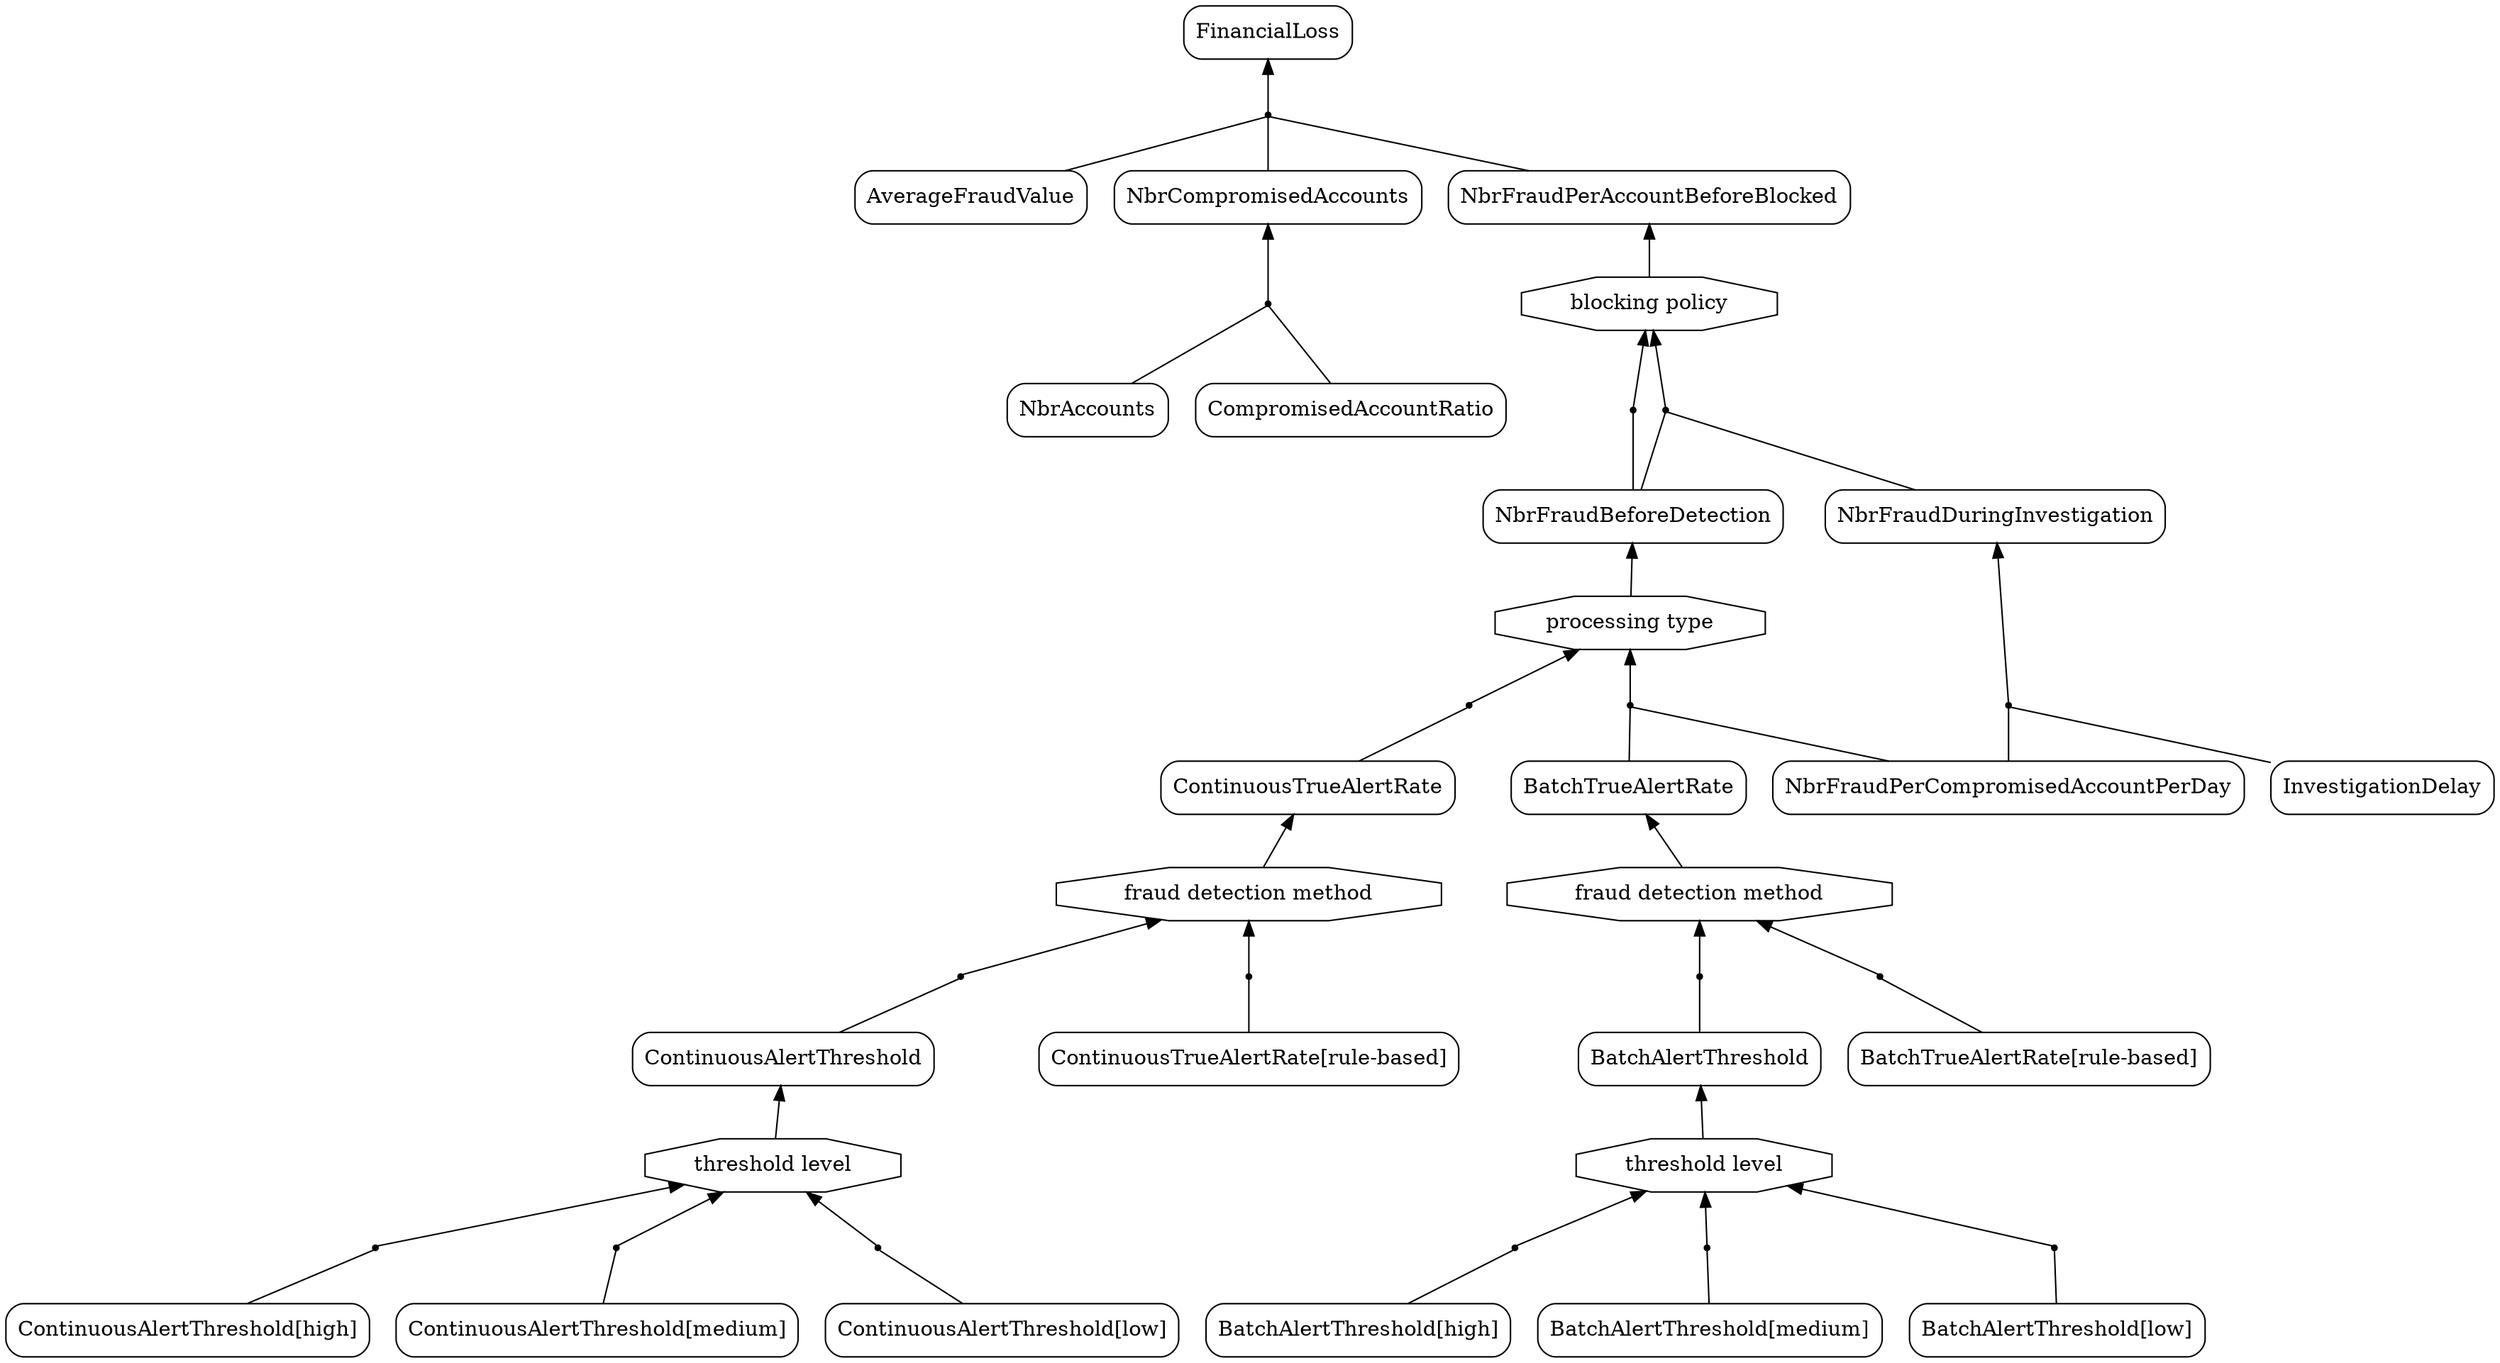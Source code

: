 digraph G { 
rankdir = BT 
"AverageFraudValue"[shape = box, style = rounded] 
"NbrAccounts"[shape = box, style = rounded] 
"CompromisedAccountRatio"[shape = box, style = rounded] 
"NbrCompromisedAccounts"[shape = box, style = rounded] 
AndRef0[shape = point] 
AndRef0->"NbrCompromisedAccounts"
"NbrAccounts"->AndRef0 [dir = none] 
"CompromisedAccountRatio"->AndRef0 [dir = none] 
AndRef1[shape = point] 
2[label="threshold level", shape = polygon, sides =8]2->"ContinuousAlertThreshold"
"ContinuousAlertThreshold[high]"[shape = box, style = rounded] 
AndRef1->2
"ContinuousAlertThreshold[high]"->AndRef1 [dir = none] 
AndRef2[shape = point] 
2[label="threshold level", shape = polygon, sides =8]"ContinuousAlertThreshold[medium]"[shape = box, style = rounded] 
AndRef2->2
"ContinuousAlertThreshold[medium]"->AndRef2 [dir = none] 
AndRef3[shape = point] 
2[label="threshold level", shape = polygon, sides =8]"ContinuousAlertThreshold[low]"[shape = box, style = rounded] 
AndRef3->2
"ContinuousAlertThreshold[low]"->AndRef3 [dir = none] 
"ContinuousAlertThreshold"[shape = box, style = rounded] 
AndRef4[shape = point] 
5[label="fraud detection method", shape = polygon, sides =8]5->"ContinuousTrueAlertRate"
"ContinuousAlertThreshold"[shape = box, style = rounded] 
AndRef4->5
"ContinuousAlertThreshold"->AndRef4 [dir = none] 
AndRef5[shape = point] 
5[label="fraud detection method", shape = polygon, sides =8]"ContinuousTrueAlertRate[rule-based]"[shape = box, style = rounded] 
AndRef5->5
"ContinuousTrueAlertRate[rule-based]"->AndRef5 [dir = none] 
"ContinuousTrueAlertRate"[shape = box, style = rounded] 
AndRef6[shape = point] 
7[label="processing type", shape = polygon, sides =8]7->"NbrFraudBeforeDetection"
"ContinuousTrueAlertRate"[shape = box, style = rounded] 
AndRef6->7
"ContinuousTrueAlertRate"->AndRef6 [dir = none] 
"NbrFraudPerCompromisedAccountPerDay"[shape = box, style = rounded] 
AndRef7[shape = point] 
8[label="threshold level", shape = polygon, sides =8]8->"BatchAlertThreshold"
"BatchAlertThreshold[high]"[shape = box, style = rounded] 
AndRef7->8
"BatchAlertThreshold[high]"->AndRef7 [dir = none] 
AndRef8[shape = point] 
8[label="threshold level", shape = polygon, sides =8]"BatchAlertThreshold[medium]"[shape = box, style = rounded] 
AndRef8->8
"BatchAlertThreshold[medium]"->AndRef8 [dir = none] 
AndRef9[shape = point] 
8[label="threshold level", shape = polygon, sides =8]"BatchAlertThreshold[low]"[shape = box, style = rounded] 
AndRef9->8
"BatchAlertThreshold[low]"->AndRef9 [dir = none] 
"BatchAlertThreshold"[shape = box, style = rounded] 
AndRef10[shape = point] 
11[label="fraud detection method", shape = polygon, sides =8]11->"BatchTrueAlertRate"
"BatchAlertThreshold"[shape = box, style = rounded] 
AndRef10->11
"BatchAlertThreshold"->AndRef10 [dir = none] 
AndRef11[shape = point] 
11[label="fraud detection method", shape = polygon, sides =8]"BatchTrueAlertRate[rule-based]"[shape = box, style = rounded] 
AndRef11->11
"BatchTrueAlertRate[rule-based]"->AndRef11 [dir = none] 
"BatchTrueAlertRate"[shape = box, style = rounded] 
AndRef12[shape = point] 
7[label="processing type", shape = polygon, sides =8]"NbrFraudPerCompromisedAccountPerDay"[shape = box, style = rounded] 
"BatchTrueAlertRate"[shape = box, style = rounded] 
AndRef12->7
"NbrFraudPerCompromisedAccountPerDay"->AndRef12 [dir = none] 
"BatchTrueAlertRate"->AndRef12 [dir = none] 
"NbrFraudBeforeDetection"[shape = box, style = rounded] 
AndRef13[shape = point] 
14[label="blocking policy", shape = polygon, sides =8]14->"NbrFraudPerAccountBeforeBlocked"
"NbrFraudBeforeDetection"[shape = box, style = rounded] 
AndRef13->14
"NbrFraudBeforeDetection"->AndRef13 [dir = none] 
"NbrFraudBeforeDetection"[shape = box, style = rounded] 
"NbrFraudPerCompromisedAccountPerDay"[shape = box, style = rounded] 
"InvestigationDelay"[shape = box, style = rounded] 
"NbrFraudDuringInvestigation"[shape = box, style = rounded] 
AndRef14[shape = point] 
AndRef14->"NbrFraudDuringInvestigation"
"NbrFraudPerCompromisedAccountPerDay"->AndRef14 [dir = none] 
"InvestigationDelay"->AndRef14 [dir = none] 
AndRef15[shape = point] 
14[label="blocking policy", shape = polygon, sides =8]"NbrFraudBeforeDetection"[shape = box, style = rounded] 
"NbrFraudDuringInvestigation"[shape = box, style = rounded] 
AndRef15->14
"NbrFraudBeforeDetection"->AndRef15 [dir = none] 
"NbrFraudDuringInvestigation"->AndRef15 [dir = none] 
"NbrFraudPerAccountBeforeBlocked"[shape = box, style = rounded] 
"FinancialLoss"[shape = box, style = rounded] 
AndRef16[shape = point] 
AndRef16->"FinancialLoss"
"AverageFraudValue"->AndRef16 [dir = none] 
"NbrCompromisedAccounts"->AndRef16 [dir = none] 
"NbrFraudPerAccountBeforeBlocked"->AndRef16 [dir = none] 
}
